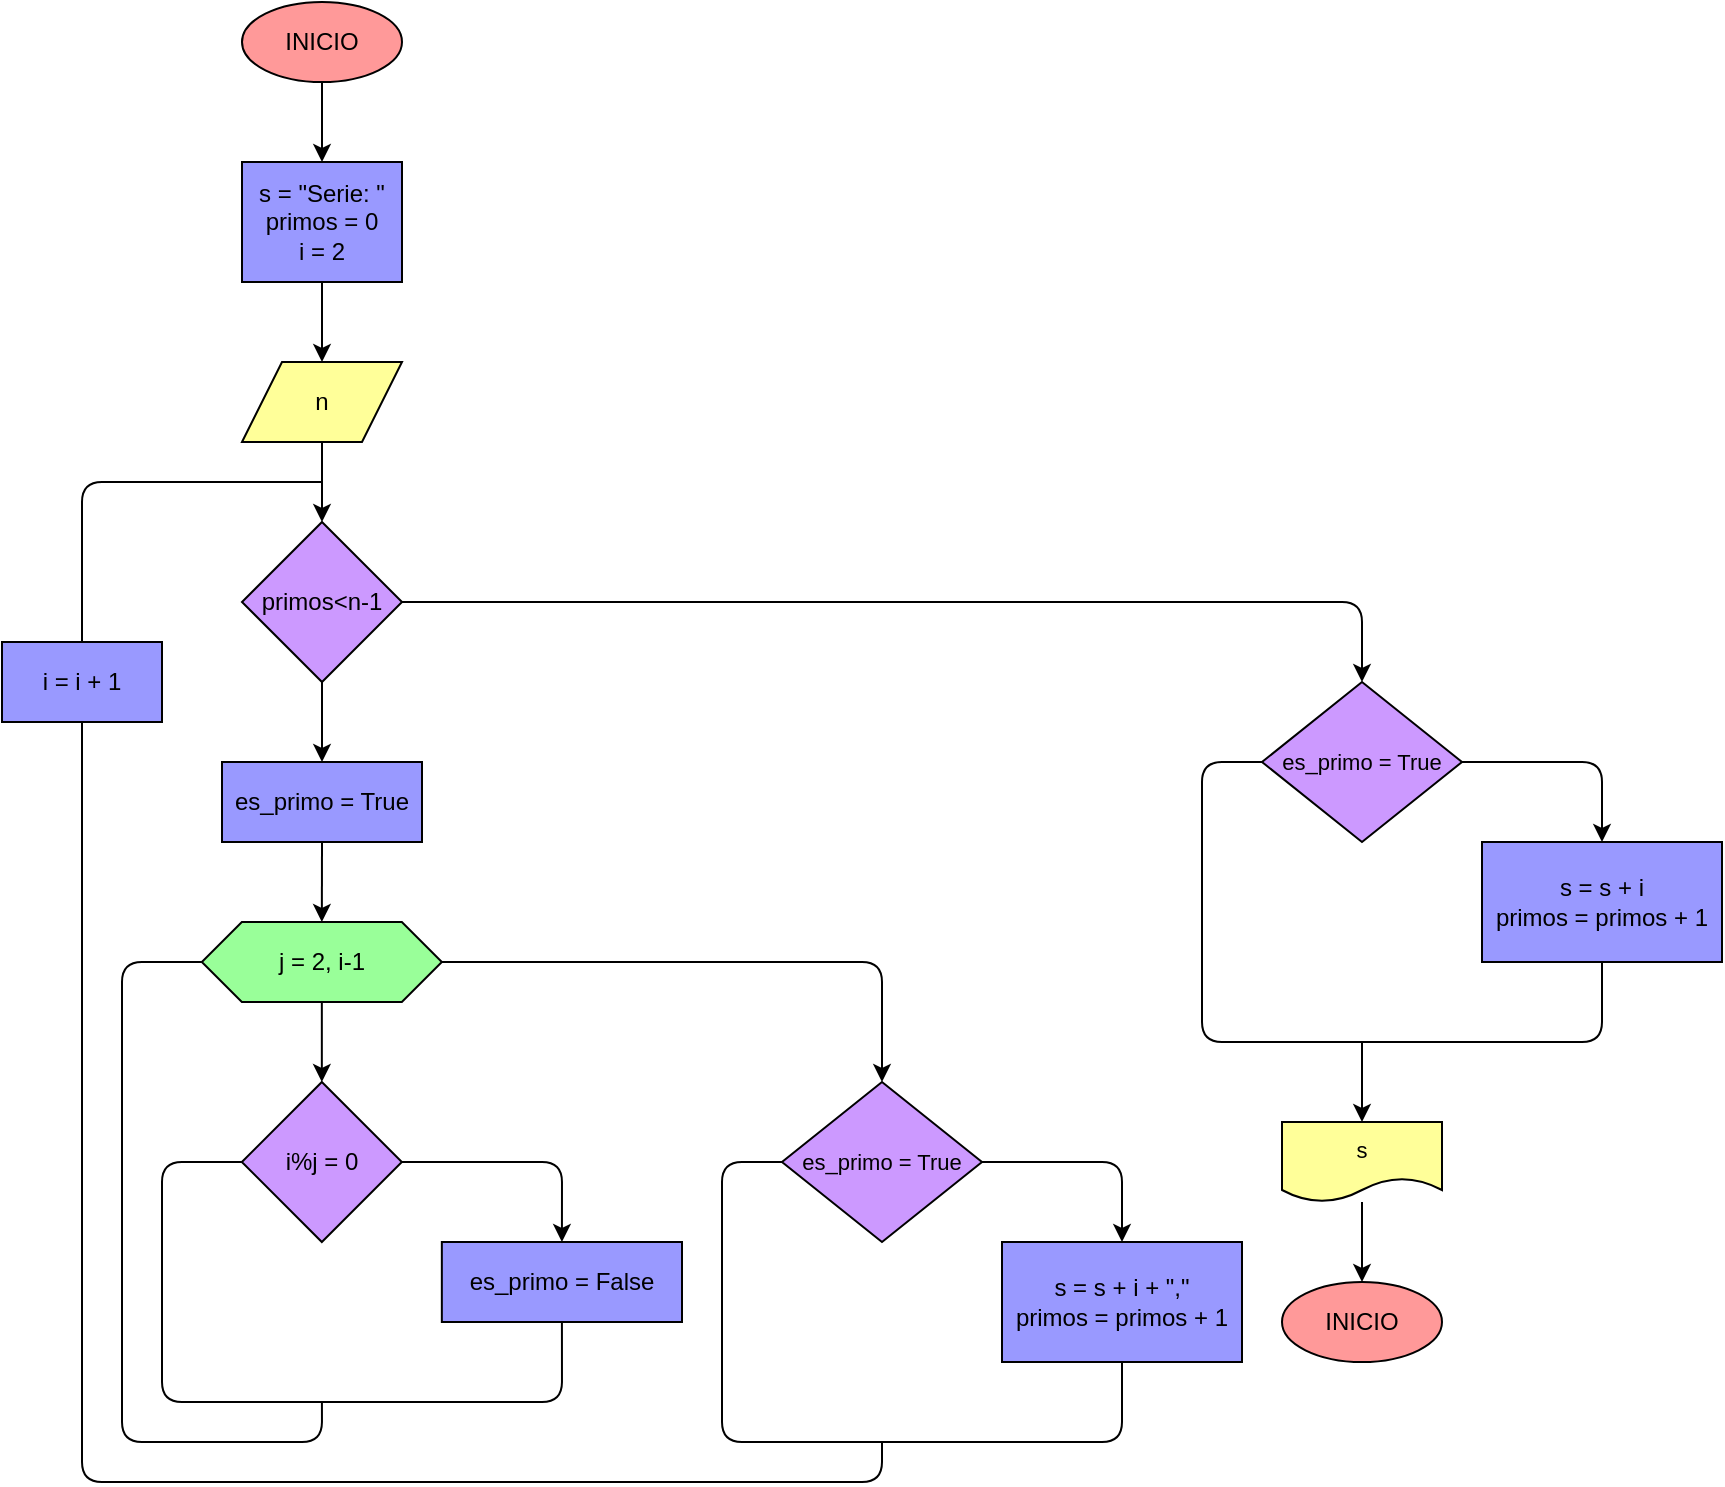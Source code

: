 <mxfile>
    <diagram id="-lzlWdr16KZX-_EAXECG" name="Página-1">
        <mxGraphModel dx="464" dy="382" grid="1" gridSize="10" guides="1" tooltips="1" connect="1" arrows="1" fold="1" page="1" pageScale="1" pageWidth="827" pageHeight="1169" math="0" shadow="0">
            <root>
                <mxCell id="0"/>
                <mxCell id="1" parent="0"/>
                <mxCell id="12" value="" style="edgeStyle=none;html=1;strokeColor=#000000;" parent="1" source="2" edge="1">
                    <mxGeometry relative="1" as="geometry">
                        <mxPoint x="420" y="160" as="targetPoint"/>
                    </mxGeometry>
                </mxCell>
                <mxCell id="2" value="INICIO" style="ellipse;whiteSpace=wrap;html=1;strokeColor=#000000;fontColor=#000000;fillColor=#FF9999;" parent="1" vertex="1">
                    <mxGeometry x="380" y="80" width="80" height="40" as="geometry"/>
                </mxCell>
                <mxCell id="43" style="edgeStyle=none;html=1;exitX=0.5;exitY=1;exitDx=0;exitDy=0;entryX=0.5;entryY=0;entryDx=0;entryDy=0;strokeColor=#000000;" edge="1" parent="1" source="19" target="42">
                    <mxGeometry relative="1" as="geometry"/>
                </mxCell>
                <mxCell id="19" value="n" style="shape=parallelogram;perimeter=parallelogramPerimeter;whiteSpace=wrap;html=1;fixedSize=1;fillColor=#FFFF99;strokeColor=#000000;fontColor=#000000;" parent="1" vertex="1">
                    <mxGeometry x="380" y="260" width="80" height="40" as="geometry"/>
                </mxCell>
                <mxCell id="50" value="" style="edgeStyle=orthogonalEdgeStyle;html=1;strokeColor=#000000;entryX=0.5;entryY=0;entryDx=0;entryDy=0;" edge="1" parent="1" source="22" target="49">
                    <mxGeometry relative="1" as="geometry">
                        <mxPoint x="550" y="690" as="targetPoint"/>
                    </mxGeometry>
                </mxCell>
                <mxCell id="22" value="i%j = 0" style="rhombus;whiteSpace=wrap;html=1;fillColor=#CC99FF;strokeColor=#000000;fontColor=#000000;" parent="1" vertex="1">
                    <mxGeometry x="379.92" y="620" width="80" height="80" as="geometry"/>
                </mxCell>
                <mxCell id="41" style="edgeStyle=none;html=1;exitX=0.5;exitY=1;exitDx=0;exitDy=0;entryX=0.5;entryY=0;entryDx=0;entryDy=0;strokeColor=#000000;" edge="1" parent="1" source="39" target="19">
                    <mxGeometry relative="1" as="geometry"/>
                </mxCell>
                <mxCell id="39" value="&lt;div&gt;s = &quot;Serie: &quot;&lt;/div&gt;&lt;div&gt;primos = 0&lt;/div&gt;&lt;div&gt;i = 2&lt;/div&gt;" style="whiteSpace=wrap;html=1;fillColor=#9999FF;strokeColor=#000000;fontColor=#000000;" vertex="1" parent="1">
                    <mxGeometry x="380" y="160" width="80" height="60" as="geometry"/>
                </mxCell>
                <mxCell id="45" value="" style="edgeStyle=none;html=1;strokeColor=#000000;exitX=0.5;exitY=1;exitDx=0;exitDy=0;" edge="1" parent="1" source="42" target="44">
                    <mxGeometry relative="1" as="geometry">
                        <mxPoint x="450" y="430" as="sourcePoint"/>
                    </mxGeometry>
                </mxCell>
                <mxCell id="65" value="" style="edgeStyle=orthogonalEdgeStyle;html=1;fontSize=11;strokeColor=#000000;entryX=0.5;entryY=0;entryDx=0;entryDy=0;" edge="1" parent="1" source="42" target="64">
                    <mxGeometry relative="1" as="geometry"/>
                </mxCell>
                <mxCell id="42" value="primos&amp;lt;n-1" style="rhombus;whiteSpace=wrap;html=1;fillColor=#CC99FF;strokeColor=#000000;fontColor=#000000;" vertex="1" parent="1">
                    <mxGeometry x="380" y="340" width="80" height="80" as="geometry"/>
                </mxCell>
                <mxCell id="47" style="edgeStyle=none;html=1;exitX=0.5;exitY=1;exitDx=0;exitDy=0;entryX=0.5;entryY=0;entryDx=0;entryDy=0;strokeColor=#000000;" edge="1" parent="1" source="44" target="46">
                    <mxGeometry relative="1" as="geometry"/>
                </mxCell>
                <mxCell id="44" value="es_primo = True" style="whiteSpace=wrap;html=1;fillColor=#9999FF;strokeColor=#000000;fontColor=#000000;" vertex="1" parent="1">
                    <mxGeometry x="370" y="460" width="100" height="40" as="geometry"/>
                </mxCell>
                <mxCell id="48" style="edgeStyle=none;html=1;exitX=0.5;exitY=1;exitDx=0;exitDy=0;entryX=0.5;entryY=0;entryDx=0;entryDy=0;strokeColor=#000000;" edge="1" parent="1" source="46" target="22">
                    <mxGeometry relative="1" as="geometry"/>
                </mxCell>
                <mxCell id="56" value="" style="edgeStyle=orthogonalEdgeStyle;html=1;strokeColor=#000000;entryX=0.5;entryY=0;entryDx=0;entryDy=0;" edge="1" parent="1" source="46" target="55">
                    <mxGeometry relative="1" as="geometry"/>
                </mxCell>
                <mxCell id="46" value="j = 2, i-1" style="shape=hexagon;perimeter=hexagonPerimeter2;whiteSpace=wrap;html=1;fixedSize=1;strokeColor=#000000;fontColor=#000000;fillColor=#99FF99;" vertex="1" parent="1">
                    <mxGeometry x="359.92" y="540" width="120" height="40" as="geometry"/>
                </mxCell>
                <mxCell id="49" value="es_primo = False" style="whiteSpace=wrap;html=1;fillColor=#9999FF;strokeColor=#000000;fontColor=#000000;" vertex="1" parent="1">
                    <mxGeometry x="479.92" y="700" width="120.08" height="40" as="geometry"/>
                </mxCell>
                <mxCell id="51" value="" style="endArrow=none;html=1;strokeColor=#000000;entryX=0.5;entryY=1;entryDx=0;entryDy=0;exitX=0;exitY=0.5;exitDx=0;exitDy=0;" edge="1" parent="1" source="22" target="49">
                    <mxGeometry width="50" height="50" relative="1" as="geometry">
                        <mxPoint x="460" y="780" as="sourcePoint"/>
                        <mxPoint x="510" y="730" as="targetPoint"/>
                        <Array as="points">
                            <mxPoint x="340" y="660"/>
                            <mxPoint x="340" y="780"/>
                            <mxPoint x="540" y="780"/>
                        </Array>
                    </mxGeometry>
                </mxCell>
                <mxCell id="54" value="" style="endArrow=none;html=1;strokeColor=#000000;entryX=0.5;entryY=1;entryDx=0;entryDy=0;exitX=0;exitY=0.5;exitDx=0;exitDy=0;" edge="1" parent="1" source="46">
                    <mxGeometry width="50" height="50" relative="1" as="geometry">
                        <mxPoint x="259.92" y="700" as="sourcePoint"/>
                        <mxPoint x="419.96" y="780" as="targetPoint"/>
                        <Array as="points">
                            <mxPoint x="320" y="560"/>
                            <mxPoint x="320" y="800"/>
                            <mxPoint x="420" y="800"/>
                        </Array>
                    </mxGeometry>
                </mxCell>
                <mxCell id="58" value="" style="edgeStyle=orthogonalEdgeStyle;html=1;fontSize=11;strokeColor=#000000;entryX=0.5;entryY=0;entryDx=0;entryDy=0;" edge="1" parent="1" source="55" target="57">
                    <mxGeometry relative="1" as="geometry"/>
                </mxCell>
                <mxCell id="55" value="&lt;p style=&quot;line-height: 1.2&quot;&gt;&lt;font style=&quot;font-size: 11px&quot;&gt;es_primo = True&lt;/font&gt;&lt;/p&gt;" style="rhombus;whiteSpace=wrap;html=1;fillColor=#CC99FF;strokeColor=#000000;fontColor=#000000;" vertex="1" parent="1">
                    <mxGeometry x="650" y="620" width="100" height="80" as="geometry"/>
                </mxCell>
                <mxCell id="57" value="&lt;div&gt;s = s + i + &quot;,&quot;&lt;/div&gt;&lt;div&gt;primos = primos + 1&lt;/div&gt;" style="whiteSpace=wrap;html=1;fillColor=#9999FF;strokeColor=#000000;fontColor=#000000;" vertex="1" parent="1">
                    <mxGeometry x="760" y="700" width="120" height="60" as="geometry"/>
                </mxCell>
                <mxCell id="59" value="" style="endArrow=none;html=1;fontSize=11;strokeColor=#000000;entryX=0.5;entryY=1;entryDx=0;entryDy=0;exitX=0;exitY=0.5;exitDx=0;exitDy=0;" edge="1" parent="1" source="55" target="57">
                    <mxGeometry width="50" height="50" relative="1" as="geometry">
                        <mxPoint x="720" y="750" as="sourcePoint"/>
                        <mxPoint x="770" y="700" as="targetPoint"/>
                        <Array as="points">
                            <mxPoint x="620" y="660"/>
                            <mxPoint x="620" y="800"/>
                            <mxPoint x="820" y="800"/>
                        </Array>
                    </mxGeometry>
                </mxCell>
                <mxCell id="61" value="i = i + 1" style="whiteSpace=wrap;html=1;fillColor=#9999FF;strokeColor=#000000;fontColor=#000000;" vertex="1" parent="1">
                    <mxGeometry x="260" y="400" width="80" height="40" as="geometry"/>
                </mxCell>
                <mxCell id="62" value="" style="endArrow=none;html=1;fontSize=11;strokeColor=#000000;exitX=0.5;exitY=1;exitDx=0;exitDy=0;" edge="1" parent="1" source="61">
                    <mxGeometry width="50" height="50" relative="1" as="geometry">
                        <mxPoint x="510" y="740" as="sourcePoint"/>
                        <mxPoint x="700" y="800" as="targetPoint"/>
                        <Array as="points">
                            <mxPoint x="300" y="820"/>
                            <mxPoint x="700" y="820"/>
                        </Array>
                    </mxGeometry>
                </mxCell>
                <mxCell id="63" value="" style="endArrow=none;html=1;fontSize=11;strokeColor=#000000;exitX=0.5;exitY=0;exitDx=0;exitDy=0;" edge="1" parent="1" source="61">
                    <mxGeometry width="50" height="50" relative="1" as="geometry">
                        <mxPoint x="470" y="510" as="sourcePoint"/>
                        <mxPoint x="420" y="320" as="targetPoint"/>
                        <Array as="points">
                            <mxPoint x="300" y="320"/>
                        </Array>
                    </mxGeometry>
                </mxCell>
                <mxCell id="64" value="&lt;font style=&quot;font-size: 11px&quot;&gt;es_primo = True&lt;/font&gt;" style="rhombus;whiteSpace=wrap;html=1;fillColor=#CC99FF;strokeColor=#000000;fontColor=#000000;" vertex="1" parent="1">
                    <mxGeometry x="890" y="420" width="100" height="80" as="geometry"/>
                </mxCell>
                <mxCell id="66" value="" style="edgeStyle=orthogonalEdgeStyle;html=1;fontSize=11;strokeColor=#000000;exitX=1;exitY=0.5;exitDx=0;exitDy=0;entryX=0.5;entryY=0;entryDx=0;entryDy=0;" edge="1" parent="1" target="67" source="64">
                    <mxGeometry relative="1" as="geometry">
                        <mxPoint x="979.996" y="440.043" as="sourcePoint"/>
                        <mxPoint x="1060" y="500" as="targetPoint"/>
                    </mxGeometry>
                </mxCell>
                <mxCell id="67" value="&lt;div&gt;s = s + i&lt;/div&gt;&lt;div&gt;primos = primos + 1&lt;/div&gt;" style="whiteSpace=wrap;html=1;fillColor=#9999FF;strokeColor=#000000;fontColor=#000000;" vertex="1" parent="1">
                    <mxGeometry x="1000" y="500" width="120" height="60" as="geometry"/>
                </mxCell>
                <mxCell id="68" value="" style="endArrow=none;html=1;fontSize=11;strokeColor=#000000;exitX=0;exitY=0.5;exitDx=0;exitDy=0;entryX=0.5;entryY=1;entryDx=0;entryDy=0;" edge="1" parent="1">
                    <mxGeometry width="50" height="50" relative="1" as="geometry">
                        <mxPoint x="890" y="460" as="sourcePoint"/>
                        <mxPoint x="1060" y="560" as="targetPoint"/>
                        <Array as="points">
                            <mxPoint x="860" y="460"/>
                            <mxPoint x="860" y="600"/>
                            <mxPoint x="1060" y="600"/>
                        </Array>
                    </mxGeometry>
                </mxCell>
                <mxCell id="69" value="INICIO" style="ellipse;whiteSpace=wrap;html=1;strokeColor=#000000;fontColor=#000000;fillColor=#FF9999;" vertex="1" parent="1">
                    <mxGeometry x="900" y="720" width="80" height="40" as="geometry"/>
                </mxCell>
                <mxCell id="70" value="" style="endArrow=classic;html=1;fontSize=11;strokeColor=#000000;" edge="1" parent="1">
                    <mxGeometry width="50" height="50" relative="1" as="geometry">
                        <mxPoint x="940" y="600" as="sourcePoint"/>
                        <mxPoint x="940" y="640" as="targetPoint"/>
                    </mxGeometry>
                </mxCell>
                <mxCell id="74" value="" style="edgeStyle=orthogonalEdgeStyle;html=1;fontSize=11;fontColor=#000000;strokeColor=#000000;entryX=0.5;entryY=0;entryDx=0;entryDy=0;" edge="1" parent="1" source="72" target="69">
                    <mxGeometry relative="1" as="geometry">
                        <mxPoint x="940" y="750" as="targetPoint"/>
                    </mxGeometry>
                </mxCell>
                <mxCell id="72" value="&lt;font color=&quot;#000000&quot;&gt;s&lt;/font&gt;" style="shape=document;whiteSpace=wrap;html=1;boundedLbl=1;fontSize=11;fillColor=#FFFF99;strokeColor=#000000;" vertex="1" parent="1">
                    <mxGeometry x="900" y="640" width="80" height="40" as="geometry"/>
                </mxCell>
            </root>
        </mxGraphModel>
    </diagram>
</mxfile>